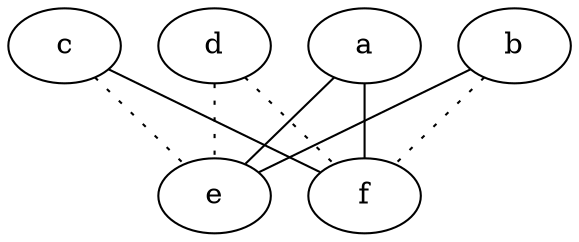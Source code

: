 graph {
a -- e;
a -- f;
b -- e;
b -- f [style=dotted];
c -- e [style=dotted];
c -- f;
d -- e [style=dotted];
d -- f [style=dotted];
}

